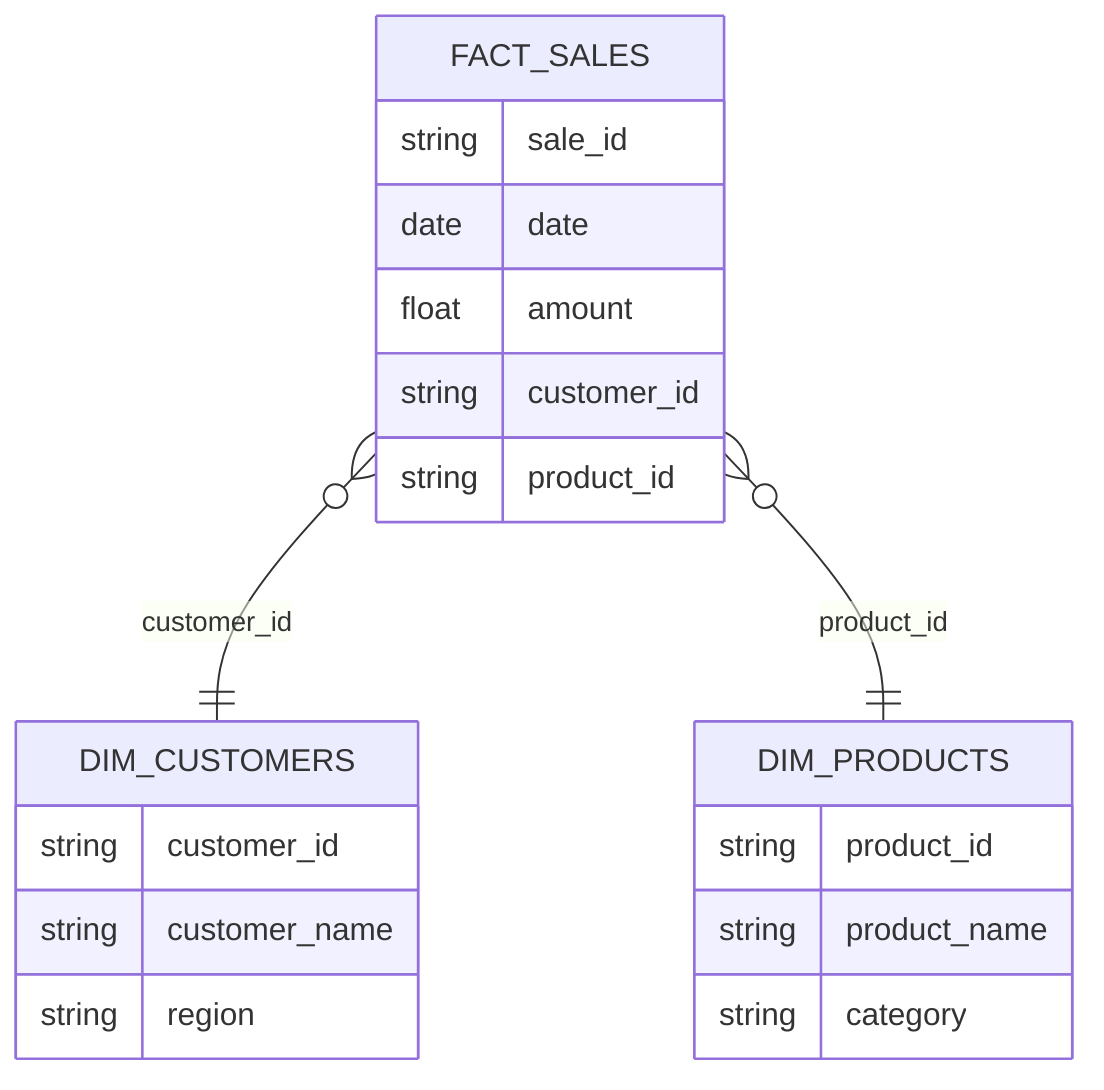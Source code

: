 erDiagram
    FACT_SALES {
        string sale_id
        date date
        float amount
        string customer_id
        string product_id
    }

    DIM_CUSTOMERS {
        string customer_id
        string customer_name
        string region
    }

    DIM_PRODUCTS {
        string product_id
        string product_name
        string category
    }

    FACT_SALES }o--|| DIM_CUSTOMERS : "customer_id"
    FACT_SALES }o--|| DIM_PRODUCTS : "product_id"